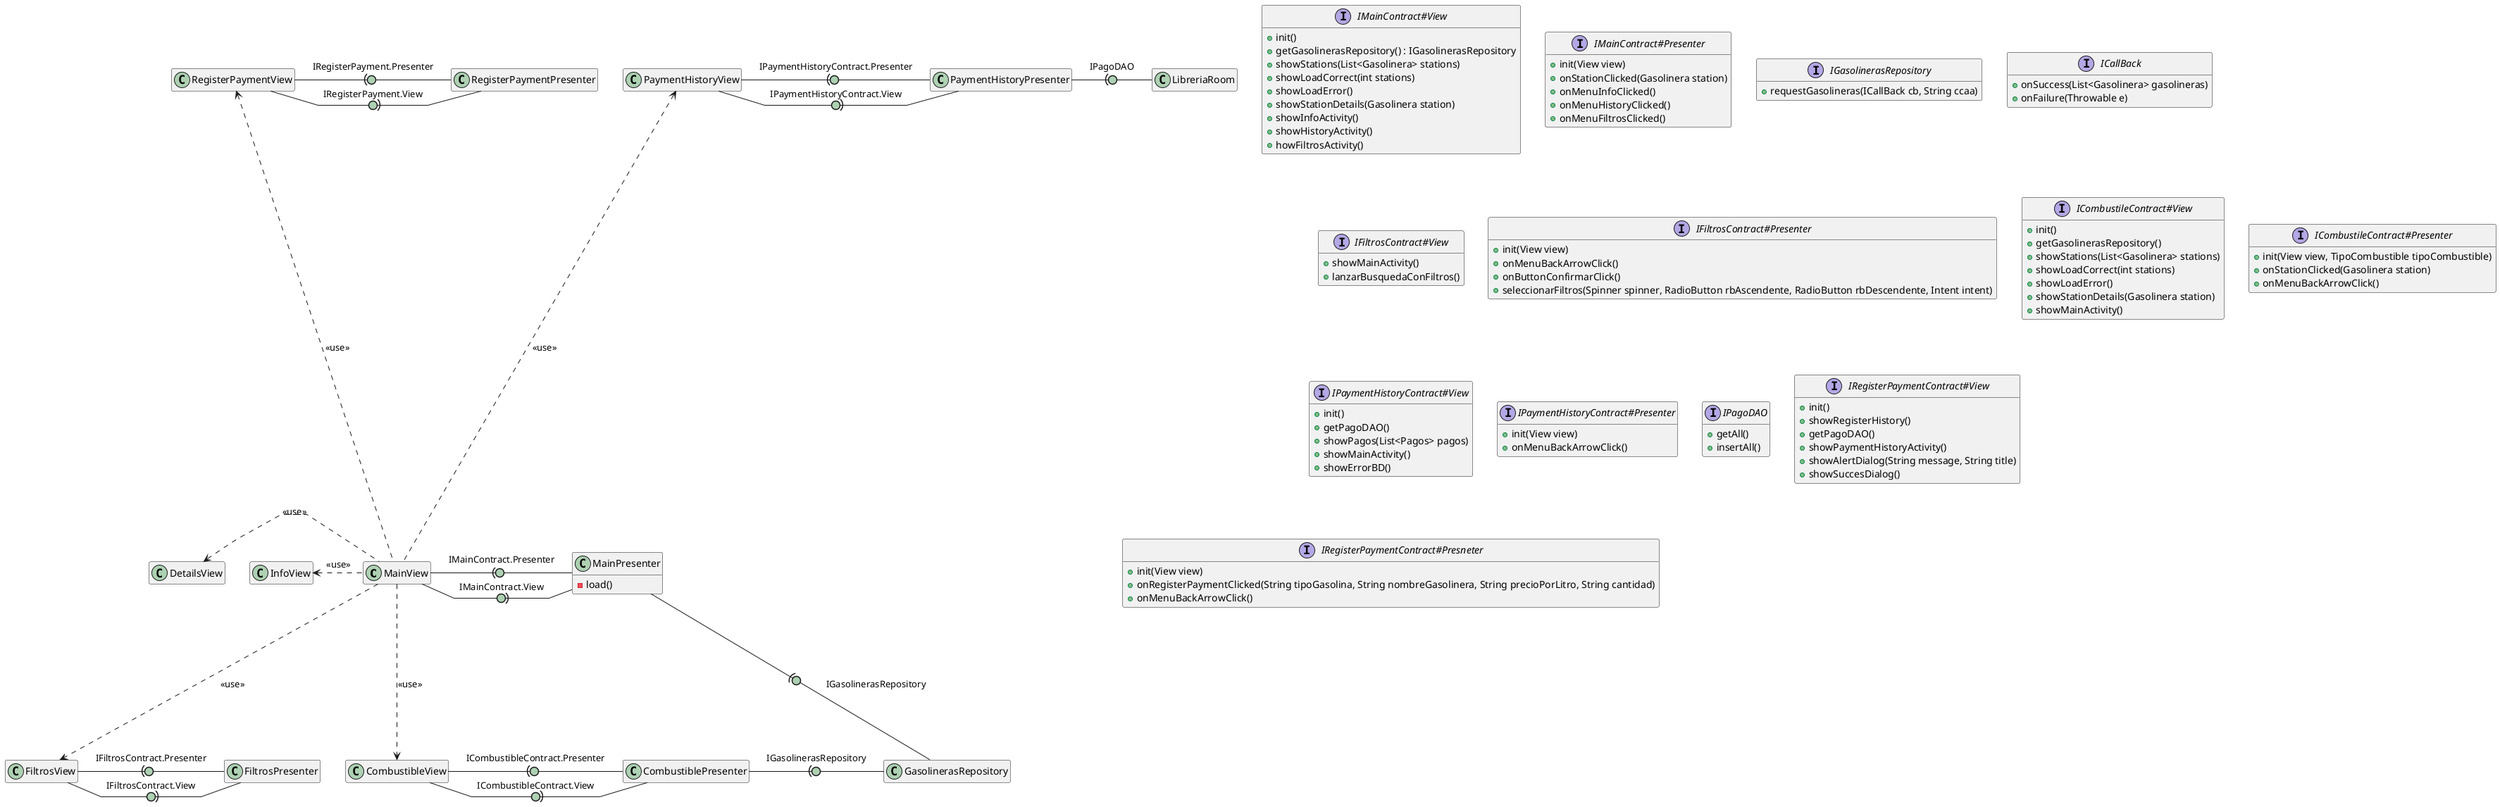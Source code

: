 @startuml
hide empty members
skinparam linetype polyline
skinparam arrowLollipopColor #ADD1B2

MainView -right(0- MainPresenter : IMainContract.Presenter
MainView -right0)- MainPresenter : IMainContract.View
MainPresenter -right(0- GasolinerasRepository : IGasolinerasRepository
MainView -left..-> InfoView : <<use>>
MainView -left..-> DetailsView : <<use>>
MainView -down..-> FiltrosView : <<use>>
MainView -down..-> CombustibleView : <<use>>
MainView -up..-> PaymentHistoryView : <<use>>
MainView -up..-> RegisterPaymentView: <<use>>


FiltrosView -right(0- FiltrosPresenter: IFiltrosContract.Presenter
FiltrosView -right0)- FiltrosPresenter : IFiltrosContract.View

CombustibleView -right(0- CombustiblePresenter: ICombustibleContract.Presenter
CombustibleView -right0)- CombustiblePresenter : ICombustibleContract.View
CombustiblePresenter -right(0- GasolinerasRepository : IGasolinerasRepository


PaymentHistoryView -right(0- PaymentHistoryPresenter: IPaymentHistoryContract.Presenter
PaymentHistoryView-right0)- PaymentHistoryPresenter : IPaymentHistoryContract.View
PaymentHistoryPresenter -right(0- LibreriaRoom: IPagoDAO 

RegisterPaymentView-right(0- RegisterPaymentPresenter: IRegisterPayment.Presenter
RegisterPaymentView-right0)- RegisterPaymentPresenter : IRegisterPayment.View

class MainPresenter {
    -load()
}

interface IMainContract#View {
    + init()
    + getGasolinerasRepository() : IGasolinerasRepository
    + showStations(List<Gasolinera> stations)
    + showLoadCorrect(int stations)
    + showLoadError()
    + showStationDetails(Gasolinera station)
    + showInfoActivity()
    + showHistoryActivity()
    + howFiltrosActivity()
}

interface IMainContract#Presenter {
    + init(View view)
    + onStationClicked(Gasolinera station)
    + onMenuInfoClicked()
    + onMenuHistoryClicked()
    + onMenuFiltrosClicked()
}

interface IGasolinerasRepository {
    + requestGasolineras(ICallBack cb, String ccaa)
}

interface ICallBack {
    + onSuccess(List<Gasolinera> gasolineras)
    + onFailure(Throwable e)
}

interface IFiltrosContract#View {
    + showMainActivity()
    + lanzarBusquedaConFiltros()
}

interface IFiltrosContract#Presenter {
    + init(View view)
    + onMenuBackArrowClick()
    + onButtonConfirmarClick()
    + seleccionarFiltros(Spinner spinner, RadioButton rbAscendente, RadioButton rbDescendente, Intent intent)
}

interface ICombustileContract#View {
    + init()
    + getGasolinerasRepository()
    + showStations(List<Gasolinera> stations)
    + showLoadCorrect(int stations)
    + showLoadError()
    + showStationDetails(Gasolinera station)
    + showMainActivity()
}

interface ICombustileContract#Presenter {
    + init(View view, TipoCombustible tipoCombustible)
    + onStationClicked(Gasolinera station)
    + onMenuBackArrowClick()
}

interface IPaymentHistoryContract#View {
    + init()
    + getPagoDAO()
    + showPagos(List<Pagos> pagos)
    + showMainActivity()
    + showErrorBD()
}

interface IPaymentHistoryContract#Presenter {
    + init(View view)
    + onMenuBackArrowClick()
}

interface IPagoDAO {
    + getAll()
    + insertAll()
}

interface IRegisterPaymentContract#View{
    + init()
    + showRegisterHistory()
    + getPagoDAO()
    + showPaymentHistoryActivity()
    + showAlertDialog(String message, String title)
    + showSuccesDialog()
}

interface IRegisterPaymentContract#Presneter{
    + init(View view)
    + onRegisterPaymentClicked(String tipoGasolina, String nombreGasolinera, String precioPorLitro, String cantidad)
    + onMenuBackArrowClick()
}
@enduml